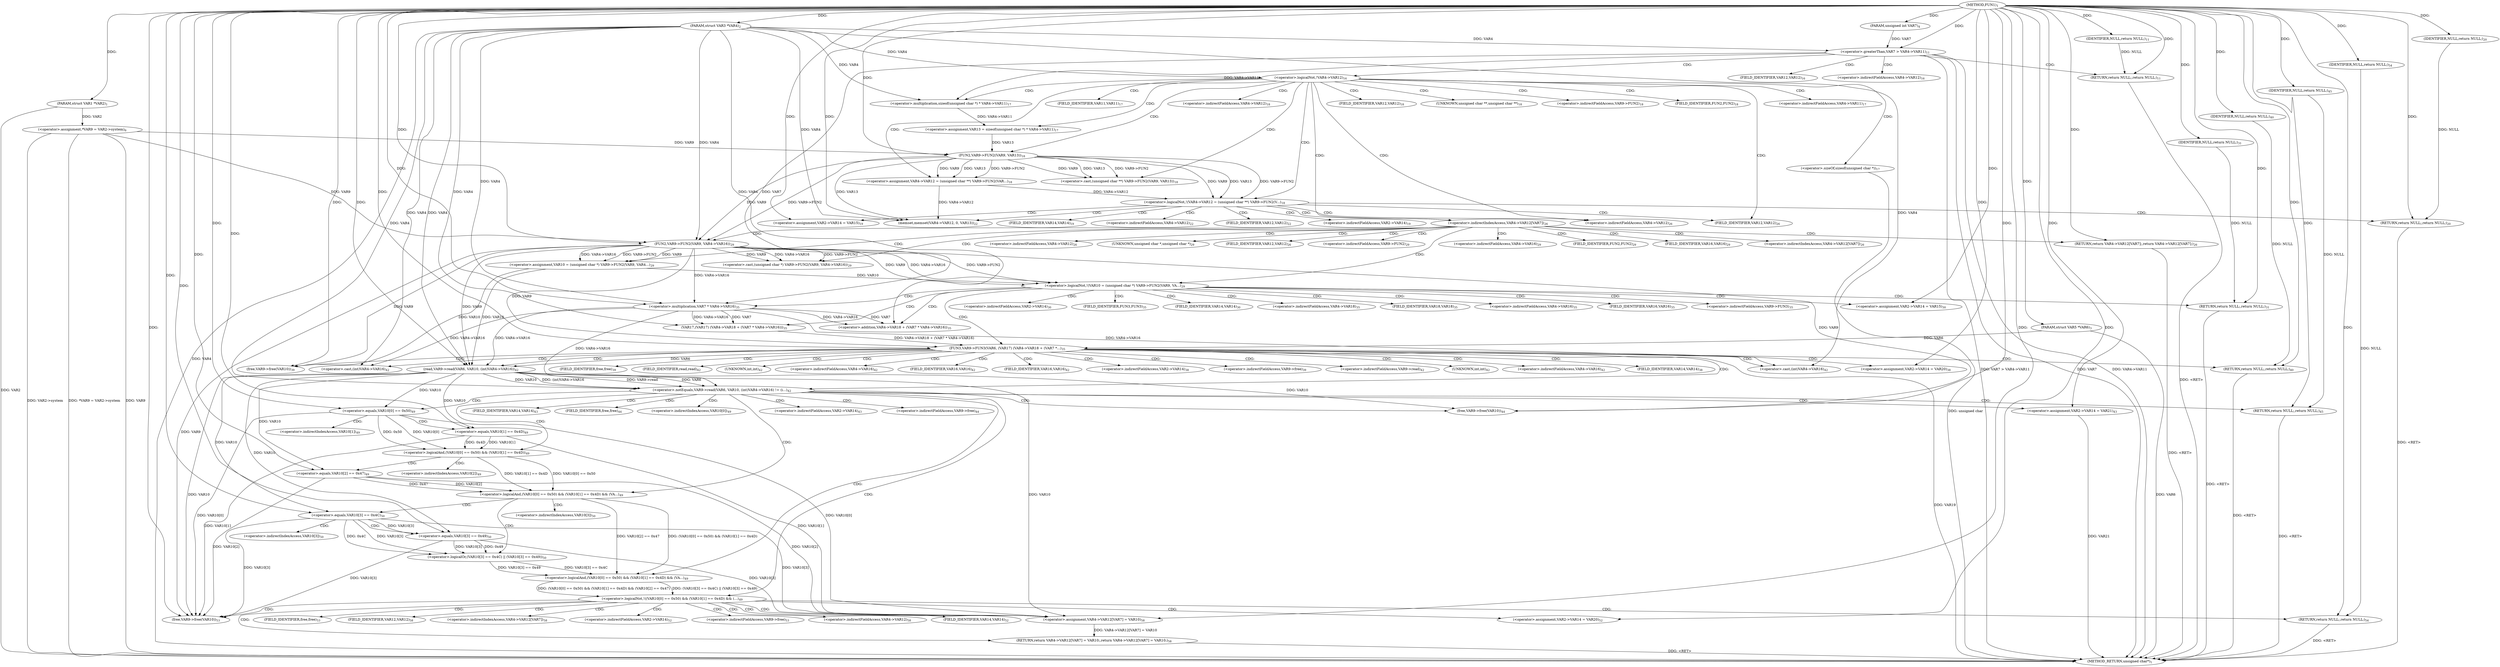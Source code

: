 digraph "FUN1" {  
"8" [label = <(METHOD,FUN1)<SUB>1</SUB>> ]
"221" [label = <(METHOD_RETURN,unsigned char*)<SUB>1</SUB>> ]
"9" [label = <(PARAM,struct VAR1 *VAR2)<SUB>1</SUB>> ]
"10" [label = <(PARAM,struct VAR3 *VAR4)<SUB>2</SUB>> ]
"11" [label = <(PARAM,struct VAR5 *VAR6)<SUB>3</SUB>> ]
"12" [label = <(PARAM,unsigned int VAR7)<SUB>4</SUB>> ]
"15" [label = <(&lt;operator&gt;.assignment,*VAR9 = VAR2-&gt;system)<SUB>6</SUB>> ]
"213" [label = <(RETURN,return VAR4-&gt;VAR12[VAR7] = VAR10;,return VAR4-&gt;VAR12[VAR7] = VAR10;)<SUB>58</SUB>> ]
"22" [label = <(&lt;operator&gt;.greaterThan,VAR7 &gt; VAR4-&gt;VAR11)<SUB>11</SUB>> ]
"31" [label = <(&lt;operator&gt;.logicalNot,!VAR4-&gt;VAR12)<SUB>16</SUB>> ]
"87" [label = <(&lt;operator&gt;.logicalNot,!(VAR10 = (unsigned char *) VAR9-&gt;FUN2(VAR9, VA...)<SUB>29</SUB>> ]
"109" [label = <(FUN3,VAR9-&gt;FUN3(VAR6, (VAR17) (VAR4-&gt;VAR18 + (VAR7 *...)<SUB>35</SUB>> ]
"139" [label = <(&lt;operator&gt;.notEquals,VAR9-&gt;read(VAR6, VAR10, (int)VAR4-&gt;VAR16) != (i...)<SUB>42</SUB>> ]
"170" [label = <(&lt;operator&gt;.logicalNot,!((VAR10[0] == 0x50) &amp;&amp; (VAR10[1] == 0x4D) &amp;&amp; (...)<SUB>49</SUB>> ]
"214" [label = <(&lt;operator&gt;.assignment,VAR4-&gt;VAR12[VAR7] = VAR10)<SUB>58</SUB>> ]
"28" [label = <(RETURN,return NULL;,return NULL;)<SUB>11</SUB>> ]
"37" [label = <(&lt;operator&gt;.assignment,VAR13 = sizeof(unsigned char *) * VAR4-&gt;VAR11)<SUB>17</SUB>> ]
"67" [label = <(memset,memset(VAR4-&gt;VAR12, 0, VAR13))<SUB>22</SUB>> ]
"80" [label = <(RETURN,return VAR4-&gt;VAR12[VAR7];,return VAR4-&gt;VAR12[VAR7];)<SUB>26</SUB>> ]
"101" [label = <(&lt;operator&gt;.assignment,VAR2-&gt;VAR14 = VAR15)<SUB>30</SUB>> ]
"106" [label = <(RETURN,return NULL;,return NULL;)<SUB>31</SUB>> ]
"126" [label = <(&lt;operator&gt;.assignment,VAR2-&gt;VAR14 = VAR20)<SUB>38</SUB>> ]
"131" [label = <(free,VAR9-&gt;free(VAR10))<SUB>39</SUB>> ]
"136" [label = <(RETURN,return NULL;,return NULL;)<SUB>40</SUB>> ]
"157" [label = <(&lt;operator&gt;.assignment,VAR2-&gt;VAR14 = VAR21)<SUB>43</SUB>> ]
"162" [label = <(free,VAR9-&gt;free(VAR10))<SUB>44</SUB>> ]
"167" [label = <(RETURN,return NULL;,return NULL;)<SUB>45</SUB>> ]
"201" [label = <(&lt;operator&gt;.assignment,VAR2-&gt;VAR14 = VAR20)<SUB>52</SUB>> ]
"206" [label = <(free,VAR9-&gt;free(VAR10))<SUB>53</SUB>> ]
"211" [label = <(RETURN,return NULL;,return NULL;)<SUB>54</SUB>> ]
"29" [label = <(IDENTIFIER,NULL,return NULL;)<SUB>11</SUB>> ]
"46" [label = <(&lt;operator&gt;.logicalNot,!(VAR4-&gt;VAR12 = (unsigned char **) VAR9-&gt;FUN2(V...)<SUB>18</SUB>> ]
"88" [label = <(&lt;operator&gt;.assignment,VAR10 = (unsigned char *) VAR9-&gt;FUN2(VAR9, VAR4...)<SUB>29</SUB>> ]
"107" [label = <(IDENTIFIER,NULL,return NULL;)<SUB>31</SUB>> ]
"114" [label = <(VAR17,(VAR17) (VAR4-&gt;VAR18 + (VAR7 * VAR4-&gt;VAR16)))<SUB>35</SUB>> ]
"137" [label = <(IDENTIFIER,NULL,return NULL;)<SUB>40</SUB>> ]
"140" [label = <(read,VAR9-&gt;read(VAR6, VAR10, (int)VAR4-&gt;VAR16))<SUB>42</SUB>> ]
"151" [label = <(&lt;operator&gt;.cast,(int)VAR4-&gt;VAR16)<SUB>42</SUB>> ]
"168" [label = <(IDENTIFIER,NULL,return NULL;)<SUB>45</SUB>> ]
"171" [label = <(&lt;operator&gt;.logicalAnd,(VAR10[0] == 0x50) &amp;&amp; (VAR10[1] == 0x4D) &amp;&amp; (VA...)<SUB>49</SUB>> ]
"212" [label = <(IDENTIFIER,NULL,return NULL;)<SUB>54</SUB>> ]
"39" [label = <(&lt;operator&gt;.multiplication,sizeof(unsigned char *) * VAR4-&gt;VAR11)<SUB>17</SUB>> ]
"60" [label = <(&lt;operator&gt;.assignment,VAR2-&gt;VAR14 = VAR15)<SUB>19</SUB>> ]
"65" [label = <(RETURN,return NULL;,return NULL;)<SUB>20</SUB>> ]
"90" [label = <(&lt;operator&gt;.cast,(unsigned char *) VAR9-&gt;FUN2(VAR9, VAR4-&gt;VAR16))<SUB>29</SUB>> ]
"115" [label = <(&lt;operator&gt;.addition,VAR4-&gt;VAR18 + (VAR7 * VAR4-&gt;VAR16))<SUB>35</SUB>> ]
"146" [label = <(&lt;operator&gt;.cast,(int)VAR4-&gt;VAR16)<SUB>42</SUB>> ]
"172" [label = <(&lt;operator&gt;.logicalAnd,(VAR10[0] == 0x50) &amp;&amp; (VAR10[1] == 0x4D) &amp;&amp; (VA...)<SUB>49</SUB>> ]
"189" [label = <(&lt;operator&gt;.logicalOr,(VAR10[3] == 0x4C) || (VAR10[3] == 0x49))<SUB>50</SUB>> ]
"40" [label = <(&lt;operator&gt;.sizeOf,sizeof(unsigned char *))<SUB>17</SUB>> ]
"47" [label = <(&lt;operator&gt;.assignment,VAR4-&gt;VAR12 = (unsigned char **) VAR9-&gt;FUN2(VAR...)<SUB>18</SUB>> ]
"66" [label = <(IDENTIFIER,NULL,return NULL;)<SUB>20</SUB>> ]
"92" [label = <(FUN2,VAR9-&gt;FUN2(VAR9, VAR4-&gt;VAR16))<SUB>29</SUB>> ]
"119" [label = <(&lt;operator&gt;.multiplication,VAR7 * VAR4-&gt;VAR16)<SUB>35</SUB>> ]
"173" [label = <(&lt;operator&gt;.logicalAnd,(VAR10[0] == 0x50) &amp;&amp; (VAR10[1] == 0x4D))<SUB>49</SUB>> ]
"184" [label = <(&lt;operator&gt;.equals,VAR10[2] == 0x47)<SUB>49</SUB>> ]
"190" [label = <(&lt;operator&gt;.equals,VAR10[3] == 0x4C)<SUB>50</SUB>> ]
"195" [label = <(&lt;operator&gt;.equals,VAR10[3] == 0x49)<SUB>50</SUB>> ]
"51" [label = <(&lt;operator&gt;.cast,(unsigned char **) VAR9-&gt;FUN2(VAR9, VAR13))<SUB>18</SUB>> ]
"174" [label = <(&lt;operator&gt;.equals,VAR10[0] == 0x50)<SUB>49</SUB>> ]
"179" [label = <(&lt;operator&gt;.equals,VAR10[1] == 0x4D)<SUB>49</SUB>> ]
"53" [label = <(FUN2,VAR9-&gt;FUN2(VAR9, VAR13))<SUB>18</SUB>> ]
"74" [label = <(&lt;operator&gt;.indirectIndexAccess,VAR4-&gt;VAR12[VAR7])<SUB>26</SUB>> ]
"32" [label = <(&lt;operator&gt;.indirectFieldAccess,VAR4-&gt;VAR12)<SUB>16</SUB>> ]
"75" [label = <(&lt;operator&gt;.indirectFieldAccess,VAR4-&gt;VAR12)<SUB>26</SUB>> ]
"110" [label = <(&lt;operator&gt;.indirectFieldAccess,VAR9-&gt;FUN3)<SUB>35</SUB>> ]
"215" [label = <(&lt;operator&gt;.indirectIndexAccess,VAR4-&gt;VAR12[VAR7])<SUB>58</SUB>> ]
"34" [label = <(FIELD_IDENTIFIER,VAR12,VAR12)<SUB>16</SUB>> ]
"68" [label = <(&lt;operator&gt;.indirectFieldAccess,VAR4-&gt;VAR12)<SUB>22</SUB>> ]
"77" [label = <(FIELD_IDENTIFIER,VAR12,VAR12)<SUB>26</SUB>> ]
"81" [label = <(&lt;operator&gt;.indirectIndexAccess,VAR4-&gt;VAR12[VAR7])<SUB>26</SUB>> ]
"102" [label = <(&lt;operator&gt;.indirectFieldAccess,VAR2-&gt;VAR14)<SUB>30</SUB>> ]
"112" [label = <(FIELD_IDENTIFIER,FUN3,FUN3)<SUB>35</SUB>> ]
"127" [label = <(&lt;operator&gt;.indirectFieldAccess,VAR2-&gt;VAR14)<SUB>38</SUB>> ]
"132" [label = <(&lt;operator&gt;.indirectFieldAccess,VAR9-&gt;free)<SUB>39</SUB>> ]
"141" [label = <(&lt;operator&gt;.indirectFieldAccess,VAR9-&gt;read)<SUB>42</SUB>> ]
"152" [label = <(UNKNOWN,int,int)<SUB>42</SUB>> ]
"153" [label = <(&lt;operator&gt;.indirectFieldAccess,VAR4-&gt;VAR16)<SUB>42</SUB>> ]
"158" [label = <(&lt;operator&gt;.indirectFieldAccess,VAR2-&gt;VAR14)<SUB>43</SUB>> ]
"163" [label = <(&lt;operator&gt;.indirectFieldAccess,VAR9-&gt;free)<SUB>44</SUB>> ]
"202" [label = <(&lt;operator&gt;.indirectFieldAccess,VAR2-&gt;VAR14)<SUB>52</SUB>> ]
"207" [label = <(&lt;operator&gt;.indirectFieldAccess,VAR9-&gt;free)<SUB>53</SUB>> ]
"216" [label = <(&lt;operator&gt;.indirectFieldAccess,VAR4-&gt;VAR12)<SUB>58</SUB>> ]
"42" [label = <(&lt;operator&gt;.indirectFieldAccess,VAR4-&gt;VAR11)<SUB>17</SUB>> ]
"70" [label = <(FIELD_IDENTIFIER,VAR12,VAR12)<SUB>22</SUB>> ]
"82" [label = <(&lt;operator&gt;.indirectFieldAccess,VAR4-&gt;VAR12)<SUB>26</SUB>> ]
"91" [label = <(UNKNOWN,unsigned char *,unsigned char *)<SUB>29</SUB>> ]
"104" [label = <(FIELD_IDENTIFIER,VAR14,VAR14)<SUB>30</SUB>> ]
"116" [label = <(&lt;operator&gt;.indirectFieldAccess,VAR4-&gt;VAR18)<SUB>35</SUB>> ]
"129" [label = <(FIELD_IDENTIFIER,VAR14,VAR14)<SUB>38</SUB>> ]
"134" [label = <(FIELD_IDENTIFIER,free,free)<SUB>39</SUB>> ]
"143" [label = <(FIELD_IDENTIFIER,read,read)<SUB>42</SUB>> ]
"147" [label = <(UNKNOWN,int,int)<SUB>42</SUB>> ]
"148" [label = <(&lt;operator&gt;.indirectFieldAccess,VAR4-&gt;VAR16)<SUB>42</SUB>> ]
"155" [label = <(FIELD_IDENTIFIER,VAR16,VAR16)<SUB>42</SUB>> ]
"160" [label = <(FIELD_IDENTIFIER,VAR14,VAR14)<SUB>43</SUB>> ]
"165" [label = <(FIELD_IDENTIFIER,free,free)<SUB>44</SUB>> ]
"204" [label = <(FIELD_IDENTIFIER,VAR14,VAR14)<SUB>52</SUB>> ]
"209" [label = <(FIELD_IDENTIFIER,free,free)<SUB>53</SUB>> ]
"218" [label = <(FIELD_IDENTIFIER,VAR12,VAR12)<SUB>58</SUB>> ]
"44" [label = <(FIELD_IDENTIFIER,VAR11,VAR11)<SUB>17</SUB>> ]
"48" [label = <(&lt;operator&gt;.indirectFieldAccess,VAR4-&gt;VAR12)<SUB>18</SUB>> ]
"61" [label = <(&lt;operator&gt;.indirectFieldAccess,VAR2-&gt;VAR14)<SUB>19</SUB>> ]
"84" [label = <(FIELD_IDENTIFIER,VAR12,VAR12)<SUB>26</SUB>> ]
"93" [label = <(&lt;operator&gt;.indirectFieldAccess,VAR9-&gt;FUN2)<SUB>29</SUB>> ]
"97" [label = <(&lt;operator&gt;.indirectFieldAccess,VAR4-&gt;VAR16)<SUB>29</SUB>> ]
"118" [label = <(FIELD_IDENTIFIER,VAR18,VAR18)<SUB>35</SUB>> ]
"121" [label = <(&lt;operator&gt;.indirectFieldAccess,VAR4-&gt;VAR16)<SUB>35</SUB>> ]
"150" [label = <(FIELD_IDENTIFIER,VAR16,VAR16)<SUB>42</SUB>> ]
"185" [label = <(&lt;operator&gt;.indirectIndexAccess,VAR10[2])<SUB>49</SUB>> ]
"191" [label = <(&lt;operator&gt;.indirectIndexAccess,VAR10[3])<SUB>50</SUB>> ]
"196" [label = <(&lt;operator&gt;.indirectIndexAccess,VAR10[3])<SUB>50</SUB>> ]
"50" [label = <(FIELD_IDENTIFIER,VAR12,VAR12)<SUB>18</SUB>> ]
"52" [label = <(UNKNOWN,unsigned char **,unsigned char **)<SUB>18</SUB>> ]
"63" [label = <(FIELD_IDENTIFIER,VAR14,VAR14)<SUB>19</SUB>> ]
"95" [label = <(FIELD_IDENTIFIER,FUN2,FUN2)<SUB>29</SUB>> ]
"99" [label = <(FIELD_IDENTIFIER,VAR16,VAR16)<SUB>29</SUB>> ]
"123" [label = <(FIELD_IDENTIFIER,VAR16,VAR16)<SUB>35</SUB>> ]
"175" [label = <(&lt;operator&gt;.indirectIndexAccess,VAR10[0])<SUB>49</SUB>> ]
"180" [label = <(&lt;operator&gt;.indirectIndexAccess,VAR10[1])<SUB>49</SUB>> ]
"54" [label = <(&lt;operator&gt;.indirectFieldAccess,VAR9-&gt;FUN2)<SUB>18</SUB>> ]
"56" [label = <(FIELD_IDENTIFIER,FUN2,FUN2)<SUB>18</SUB>> ]
  "211" -> "221"  [ label = "DDG: &lt;RET&gt;"] 
  "167" -> "221"  [ label = "DDG: &lt;RET&gt;"] 
  "213" -> "221"  [ label = "DDG: &lt;RET&gt;"] 
  "65" -> "221"  [ label = "DDG: &lt;RET&gt;"] 
  "106" -> "221"  [ label = "DDG: &lt;RET&gt;"] 
  "136" -> "221"  [ label = "DDG: &lt;RET&gt;"] 
  "28" -> "221"  [ label = "DDG: &lt;RET&gt;"] 
  "80" -> "221"  [ label = "DDG: &lt;RET&gt;"] 
  "9" -> "221"  [ label = "DDG: VAR2"] 
  "10" -> "221"  [ label = "DDG: VAR4"] 
  "11" -> "221"  [ label = "DDG: VAR6"] 
  "15" -> "221"  [ label = "DDG: VAR9"] 
  "15" -> "221"  [ label = "DDG: VAR2-&gt;system"] 
  "15" -> "221"  [ label = "DDG: *VAR9 = VAR2-&gt;system"] 
  "22" -> "221"  [ label = "DDG: VAR7"] 
  "22" -> "221"  [ label = "DDG: VAR4-&gt;VAR11"] 
  "22" -> "221"  [ label = "DDG: VAR7 &gt; VAR4-&gt;VAR11"] 
  "157" -> "221"  [ label = "DDG: VAR21"] 
  "40" -> "221"  [ label = "DDG: unsigned char"] 
  "109" -> "221"  [ label = "DDG: VAR19"] 
  "8" -> "9"  [ label = "DDG: "] 
  "8" -> "10"  [ label = "DDG: "] 
  "8" -> "11"  [ label = "DDG: "] 
  "8" -> "12"  [ label = "DDG: "] 
  "9" -> "15"  [ label = "DDG: VAR2"] 
  "214" -> "213"  [ label = "DDG: VAR4-&gt;VAR12[VAR7] = VAR10"] 
  "140" -> "214"  [ label = "DDG: VAR10"] 
  "174" -> "214"  [ label = "DDG: VAR10[0]"] 
  "179" -> "214"  [ label = "DDG: VAR10[1]"] 
  "184" -> "214"  [ label = "DDG: VAR10[2]"] 
  "190" -> "214"  [ label = "DDG: VAR10[3]"] 
  "195" -> "214"  [ label = "DDG: VAR10[3]"] 
  "8" -> "214"  [ label = "DDG: "] 
  "12" -> "22"  [ label = "DDG: VAR7"] 
  "8" -> "22"  [ label = "DDG: "] 
  "10" -> "22"  [ label = "DDG: VAR4"] 
  "29" -> "28"  [ label = "DDG: NULL"] 
  "8" -> "28"  [ label = "DDG: "] 
  "10" -> "31"  [ label = "DDG: VAR4"] 
  "39" -> "37"  [ label = "DDG: VAR4-&gt;VAR11"] 
  "8" -> "80"  [ label = "DDG: "] 
  "88" -> "87"  [ label = "DDG: VAR10"] 
  "92" -> "87"  [ label = "DDG: VAR9-&gt;FUN2"] 
  "92" -> "87"  [ label = "DDG: VAR9"] 
  "92" -> "87"  [ label = "DDG: VAR4-&gt;VAR16"] 
  "8" -> "101"  [ label = "DDG: "] 
  "107" -> "106"  [ label = "DDG: NULL"] 
  "8" -> "106"  [ label = "DDG: "] 
  "92" -> "109"  [ label = "DDG: VAR9"] 
  "11" -> "109"  [ label = "DDG: VAR6"] 
  "8" -> "109"  [ label = "DDG: "] 
  "114" -> "109"  [ label = "DDG: VAR4-&gt;VAR18 + (VAR7 * VAR4-&gt;VAR16)"] 
  "8" -> "126"  [ label = "DDG: "] 
  "137" -> "136"  [ label = "DDG: NULL"] 
  "8" -> "136"  [ label = "DDG: "] 
  "140" -> "139"  [ label = "DDG: VAR9-&gt;read"] 
  "140" -> "139"  [ label = "DDG: VAR6"] 
  "140" -> "139"  [ label = "DDG: VAR10"] 
  "140" -> "139"  [ label = "DDG: (int)VAR4-&gt;VAR16"] 
  "10" -> "139"  [ label = "DDG: VAR4"] 
  "119" -> "139"  [ label = "DDG: VAR4-&gt;VAR16"] 
  "8" -> "157"  [ label = "DDG: "] 
  "168" -> "167"  [ label = "DDG: NULL"] 
  "8" -> "167"  [ label = "DDG: "] 
  "171" -> "170"  [ label = "DDG: (VAR10[0] == 0x50) &amp;&amp; (VAR10[1] == 0x4D) &amp;&amp; (VAR10[2] == 0x47)"] 
  "171" -> "170"  [ label = "DDG: (VAR10[3] == 0x4C) || (VAR10[3] == 0x49)"] 
  "8" -> "201"  [ label = "DDG: "] 
  "212" -> "211"  [ label = "DDG: NULL"] 
  "8" -> "211"  [ label = "DDG: "] 
  "8" -> "29"  [ label = "DDG: "] 
  "10" -> "67"  [ label = "DDG: VAR4"] 
  "47" -> "67"  [ label = "DDG: VAR4-&gt;VAR12"] 
  "8" -> "67"  [ label = "DDG: "] 
  "53" -> "67"  [ label = "DDG: VAR13"] 
  "92" -> "88"  [ label = "DDG: VAR9-&gt;FUN2"] 
  "92" -> "88"  [ label = "DDG: VAR9"] 
  "92" -> "88"  [ label = "DDG: VAR4-&gt;VAR16"] 
  "8" -> "107"  [ label = "DDG: "] 
  "10" -> "114"  [ label = "DDG: VAR4"] 
  "119" -> "114"  [ label = "DDG: VAR7"] 
  "119" -> "114"  [ label = "DDG: VAR4-&gt;VAR16"] 
  "92" -> "131"  [ label = "DDG: VAR9"] 
  "88" -> "131"  [ label = "DDG: VAR10"] 
  "8" -> "131"  [ label = "DDG: "] 
  "8" -> "137"  [ label = "DDG: "] 
  "92" -> "140"  [ label = "DDG: VAR9"] 
  "109" -> "140"  [ label = "DDG: VAR6"] 
  "8" -> "140"  [ label = "DDG: "] 
  "88" -> "140"  [ label = "DDG: VAR10"] 
  "10" -> "140"  [ label = "DDG: VAR4"] 
  "119" -> "140"  [ label = "DDG: VAR4-&gt;VAR16"] 
  "10" -> "151"  [ label = "DDG: VAR4"] 
  "119" -> "151"  [ label = "DDG: VAR4-&gt;VAR16"] 
  "92" -> "162"  [ label = "DDG: VAR9"] 
  "140" -> "162"  [ label = "DDG: VAR10"] 
  "8" -> "162"  [ label = "DDG: "] 
  "8" -> "168"  [ label = "DDG: "] 
  "172" -> "171"  [ label = "DDG: (VAR10[0] == 0x50) &amp;&amp; (VAR10[1] == 0x4D)"] 
  "172" -> "171"  [ label = "DDG: VAR10[2] == 0x47"] 
  "189" -> "171"  [ label = "DDG: VAR10[3] == 0x4C"] 
  "189" -> "171"  [ label = "DDG: VAR10[3] == 0x49"] 
  "92" -> "206"  [ label = "DDG: VAR9"] 
  "140" -> "206"  [ label = "DDG: VAR10"] 
  "174" -> "206"  [ label = "DDG: VAR10[0]"] 
  "179" -> "206"  [ label = "DDG: VAR10[1]"] 
  "184" -> "206"  [ label = "DDG: VAR10[2]"] 
  "190" -> "206"  [ label = "DDG: VAR10[3]"] 
  "195" -> "206"  [ label = "DDG: VAR10[3]"] 
  "8" -> "206"  [ label = "DDG: "] 
  "8" -> "212"  [ label = "DDG: "] 
  "10" -> "39"  [ label = "DDG: VAR4"] 
  "22" -> "39"  [ label = "DDG: VAR4-&gt;VAR11"] 
  "47" -> "46"  [ label = "DDG: VAR4-&gt;VAR12"] 
  "53" -> "46"  [ label = "DDG: VAR9-&gt;FUN2"] 
  "53" -> "46"  [ label = "DDG: VAR9"] 
  "53" -> "46"  [ label = "DDG: VAR13"] 
  "8" -> "60"  [ label = "DDG: "] 
  "66" -> "65"  [ label = "DDG: NULL"] 
  "8" -> "65"  [ label = "DDG: "] 
  "92" -> "90"  [ label = "DDG: VAR9-&gt;FUN2"] 
  "92" -> "90"  [ label = "DDG: VAR9"] 
  "92" -> "90"  [ label = "DDG: VAR4-&gt;VAR16"] 
  "10" -> "115"  [ label = "DDG: VAR4"] 
  "119" -> "115"  [ label = "DDG: VAR7"] 
  "119" -> "115"  [ label = "DDG: VAR4-&gt;VAR16"] 
  "10" -> "146"  [ label = "DDG: VAR4"] 
  "119" -> "146"  [ label = "DDG: VAR4-&gt;VAR16"] 
  "173" -> "172"  [ label = "DDG: VAR10[0] == 0x50"] 
  "173" -> "172"  [ label = "DDG: VAR10[1] == 0x4D"] 
  "184" -> "172"  [ label = "DDG: VAR10[2]"] 
  "184" -> "172"  [ label = "DDG: 0x47"] 
  "190" -> "189"  [ label = "DDG: VAR10[3]"] 
  "190" -> "189"  [ label = "DDG: 0x4C"] 
  "195" -> "189"  [ label = "DDG: VAR10[3]"] 
  "195" -> "189"  [ label = "DDG: 0x49"] 
  "53" -> "47"  [ label = "DDG: VAR9-&gt;FUN2"] 
  "53" -> "47"  [ label = "DDG: VAR9"] 
  "53" -> "47"  [ label = "DDG: VAR13"] 
  "8" -> "66"  [ label = "DDG: "] 
  "15" -> "92"  [ label = "DDG: VAR9"] 
  "53" -> "92"  [ label = "DDG: VAR9-&gt;FUN2"] 
  "53" -> "92"  [ label = "DDG: VAR9"] 
  "8" -> "92"  [ label = "DDG: "] 
  "10" -> "92"  [ label = "DDG: VAR4"] 
  "22" -> "119"  [ label = "DDG: VAR7"] 
  "8" -> "119"  [ label = "DDG: "] 
  "10" -> "119"  [ label = "DDG: VAR4"] 
  "92" -> "119"  [ label = "DDG: VAR4-&gt;VAR16"] 
  "174" -> "173"  [ label = "DDG: VAR10[0]"] 
  "174" -> "173"  [ label = "DDG: 0x50"] 
  "179" -> "173"  [ label = "DDG: VAR10[1]"] 
  "179" -> "173"  [ label = "DDG: 0x4D"] 
  "140" -> "184"  [ label = "DDG: VAR10"] 
  "8" -> "184"  [ label = "DDG: "] 
  "140" -> "190"  [ label = "DDG: VAR10"] 
  "8" -> "190"  [ label = "DDG: "] 
  "140" -> "195"  [ label = "DDG: VAR10"] 
  "190" -> "195"  [ label = "DDG: VAR10[3]"] 
  "8" -> "195"  [ label = "DDG: "] 
  "53" -> "51"  [ label = "DDG: VAR9-&gt;FUN2"] 
  "53" -> "51"  [ label = "DDG: VAR9"] 
  "53" -> "51"  [ label = "DDG: VAR13"] 
  "140" -> "174"  [ label = "DDG: VAR10"] 
  "8" -> "174"  [ label = "DDG: "] 
  "140" -> "179"  [ label = "DDG: VAR10"] 
  "8" -> "179"  [ label = "DDG: "] 
  "15" -> "53"  [ label = "DDG: VAR9"] 
  "8" -> "53"  [ label = "DDG: "] 
  "37" -> "53"  [ label = "DDG: VAR13"] 
  "22" -> "34"  [ label = "CDG: "] 
  "22" -> "32"  [ label = "CDG: "] 
  "22" -> "28"  [ label = "CDG: "] 
  "22" -> "31"  [ label = "CDG: "] 
  "31" -> "77"  [ label = "CDG: "] 
  "31" -> "42"  [ label = "CDG: "] 
  "31" -> "51"  [ label = "CDG: "] 
  "31" -> "75"  [ label = "CDG: "] 
  "31" -> "52"  [ label = "CDG: "] 
  "31" -> "37"  [ label = "CDG: "] 
  "31" -> "56"  [ label = "CDG: "] 
  "31" -> "74"  [ label = "CDG: "] 
  "31" -> "40"  [ label = "CDG: "] 
  "31" -> "50"  [ label = "CDG: "] 
  "31" -> "44"  [ label = "CDG: "] 
  "31" -> "54"  [ label = "CDG: "] 
  "31" -> "47"  [ label = "CDG: "] 
  "31" -> "48"  [ label = "CDG: "] 
  "31" -> "46"  [ label = "CDG: "] 
  "31" -> "53"  [ label = "CDG: "] 
  "31" -> "39"  [ label = "CDG: "] 
  "74" -> "81"  [ label = "CDG: "] 
  "74" -> "84"  [ label = "CDG: "] 
  "74" -> "95"  [ label = "CDG: "] 
  "74" -> "92"  [ label = "CDG: "] 
  "74" -> "87"  [ label = "CDG: "] 
  "74" -> "97"  [ label = "CDG: "] 
  "74" -> "91"  [ label = "CDG: "] 
  "74" -> "93"  [ label = "CDG: "] 
  "74" -> "90"  [ label = "CDG: "] 
  "74" -> "80"  [ label = "CDG: "] 
  "74" -> "88"  [ label = "CDG: "] 
  "74" -> "99"  [ label = "CDG: "] 
  "74" -> "82"  [ label = "CDG: "] 
  "87" -> "115"  [ label = "CDG: "] 
  "87" -> "102"  [ label = "CDG: "] 
  "87" -> "114"  [ label = "CDG: "] 
  "87" -> "104"  [ label = "CDG: "] 
  "87" -> "119"  [ label = "CDG: "] 
  "87" -> "121"  [ label = "CDG: "] 
  "87" -> "112"  [ label = "CDG: "] 
  "87" -> "101"  [ label = "CDG: "] 
  "87" -> "118"  [ label = "CDG: "] 
  "87" -> "116"  [ label = "CDG: "] 
  "87" -> "123"  [ label = "CDG: "] 
  "87" -> "106"  [ label = "CDG: "] 
  "87" -> "110"  [ label = "CDG: "] 
  "87" -> "109"  [ label = "CDG: "] 
  "109" -> "136"  [ label = "CDG: "] 
  "109" -> "146"  [ label = "CDG: "] 
  "109" -> "131"  [ label = "CDG: "] 
  "109" -> "132"  [ label = "CDG: "] 
  "109" -> "150"  [ label = "CDG: "] 
  "109" -> "151"  [ label = "CDG: "] 
  "109" -> "153"  [ label = "CDG: "] 
  "109" -> "129"  [ label = "CDG: "] 
  "109" -> "134"  [ label = "CDG: "] 
  "109" -> "148"  [ label = "CDG: "] 
  "109" -> "152"  [ label = "CDG: "] 
  "109" -> "127"  [ label = "CDG: "] 
  "109" -> "155"  [ label = "CDG: "] 
  "109" -> "139"  [ label = "CDG: "] 
  "109" -> "141"  [ label = "CDG: "] 
  "109" -> "140"  [ label = "CDG: "] 
  "109" -> "143"  [ label = "CDG: "] 
  "109" -> "126"  [ label = "CDG: "] 
  "109" -> "147"  [ label = "CDG: "] 
  "139" -> "167"  [ label = "CDG: "] 
  "139" -> "163"  [ label = "CDG: "] 
  "139" -> "162"  [ label = "CDG: "] 
  "139" -> "170"  [ label = "CDG: "] 
  "139" -> "173"  [ label = "CDG: "] 
  "139" -> "174"  [ label = "CDG: "] 
  "139" -> "158"  [ label = "CDG: "] 
  "139" -> "171"  [ label = "CDG: "] 
  "139" -> "160"  [ label = "CDG: "] 
  "139" -> "157"  [ label = "CDG: "] 
  "139" -> "165"  [ label = "CDG: "] 
  "139" -> "175"  [ label = "CDG: "] 
  "139" -> "172"  [ label = "CDG: "] 
  "170" -> "214"  [ label = "CDG: "] 
  "170" -> "215"  [ label = "CDG: "] 
  "170" -> "209"  [ label = "CDG: "] 
  "170" -> "213"  [ label = "CDG: "] 
  "170" -> "204"  [ label = "CDG: "] 
  "170" -> "206"  [ label = "CDG: "] 
  "170" -> "207"  [ label = "CDG: "] 
  "170" -> "202"  [ label = "CDG: "] 
  "170" -> "201"  [ label = "CDG: "] 
  "170" -> "211"  [ label = "CDG: "] 
  "170" -> "216"  [ label = "CDG: "] 
  "170" -> "218"  [ label = "CDG: "] 
  "46" -> "68"  [ label = "CDG: "] 
  "46" -> "60"  [ label = "CDG: "] 
  "46" -> "77"  [ label = "CDG: "] 
  "46" -> "75"  [ label = "CDG: "] 
  "46" -> "67"  [ label = "CDG: "] 
  "46" -> "74"  [ label = "CDG: "] 
  "46" -> "61"  [ label = "CDG: "] 
  "46" -> "70"  [ label = "CDG: "] 
  "46" -> "65"  [ label = "CDG: "] 
  "46" -> "63"  [ label = "CDG: "] 
  "172" -> "189"  [ label = "CDG: "] 
  "172" -> "191"  [ label = "CDG: "] 
  "172" -> "190"  [ label = "CDG: "] 
  "173" -> "185"  [ label = "CDG: "] 
  "173" -> "184"  [ label = "CDG: "] 
  "190" -> "196"  [ label = "CDG: "] 
  "190" -> "195"  [ label = "CDG: "] 
  "174" -> "179"  [ label = "CDG: "] 
  "174" -> "180"  [ label = "CDG: "] 
}
